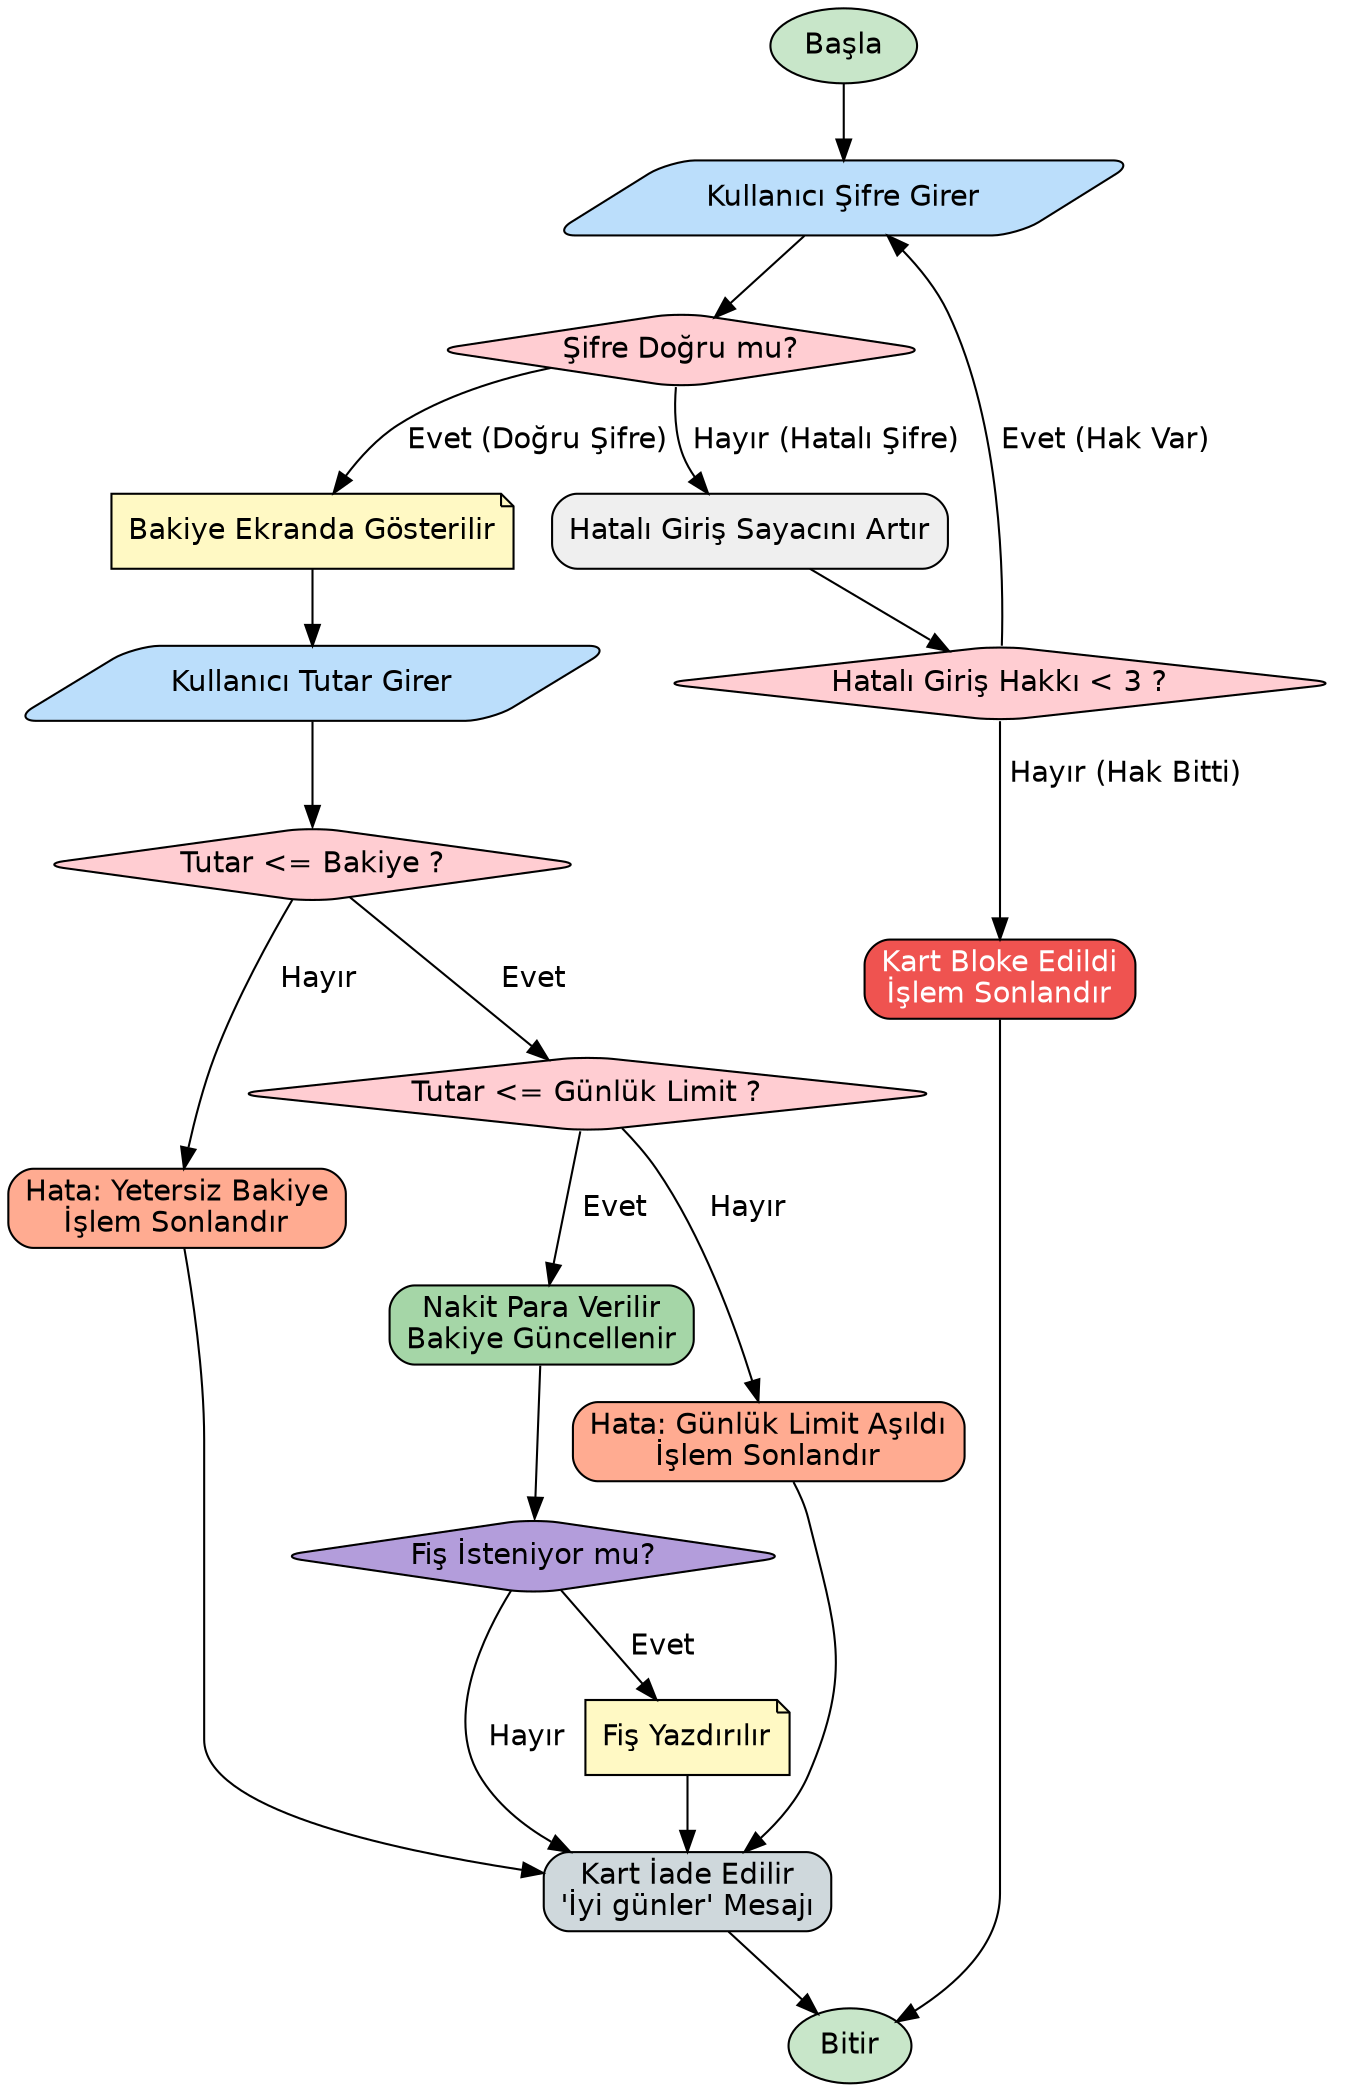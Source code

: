 digraph ATM_ParaCekme_Algoritmasi {
    // Grafik ayarları
    rankdir=TB;
    node [shape=box, style="rounded,filled", fontname="Helvetica", fillcolor="#EFEFEF"];
    edge [fontname="Helvetica"];

    // Düğüm Tanımları (Node Definitions)
    Basla [label="Başla", shape=ellipse, fillcolor="#C8E6C9"];
    SifreGir [label="Kullanıcı Şifre Girer", shape=parallelogram, fillcolor="#BBDEFB"];
    SifreKontrol [label="Şifre Doğru mu?", shape=diamond, fillcolor="#FFCDD2"];
    
    HataSayaciniArtir [label="Hatalı Giriş Sayacını Artır"];
    HataHakkiKontrol [label="Hatalı Giriş Hakkı < 3 ?", shape=diamond, fillcolor="#FFCDD2"];
    KartBloke [label="Kart Bloke Edildi\nİşlem Sonlandır", shape=box, fillcolor="#EF5350", fontcolor=white];
    
    BakiyeGoster [label="Bakiye Ekranda Gösterilir", shape=note, fillcolor="#FFF9C4"];
    TutarGir [label="Kullanıcı Tutar Girer", shape=parallelogram, fillcolor="#BBDEFB"];
    BakiyeKontrol [label="Tutar <= Bakiye ?", shape=diamond, fillcolor="#FFCDD2"];
    
    YetersizBakiye [label="Hata: Yetersiz Bakiye\nİşlem Sonlandır", shape=box, fillcolor="#FFAB91"];
    
    LimitKontrol [label="Tutar <= Günlük Limit ?", shape=diamond, fillcolor="#FFCDD2"];
    LimitAsimi [label="Hata: Günlük Limit Aşıldı\nİşlem Sonlandır", shape=box, fillcolor="#FFAB91"];
    
    ParayiVer [label="Nakit Para Verilir\nBakiye Güncellenir", fillcolor="#A5D6A7"];
    FisSor [label="Fiş İsteniyor mu?", shape=diamond, fillcolor="#B39DDB"];
    FisYazdir [label="Fiş Yazdırılır", shape=note, fillcolor="#FFF9C4"];
    
    SonMesaj [label="Kart İade Edilir\n'İyi günler' Mesajı", fillcolor="#CFD8DC"];
    Bitir [label="Bitir", shape=ellipse, fillcolor="#C8E6C9"];

    // Akış Bağlantıları (Edges)
    Basla -> SifreGir;
    
    // Şifre kontrol döngüsü
    SifreGir -> SifreKontrol;
    SifreKontrol -> HataSayaciniArtir [label=" Hayır (Hatalı Şifre)"];
    HataSayaciniArtir -> HataHakkiKontrol;
    HataHakkiKontrol -> KartBloke [label=" Hayır (Hak Bitti)"];
    HataHakkiKontrol -> SifreGir [label=" Evet (Hak Var)"];
    
    // Ana işlem akışı
    SifreKontrol -> BakiyeGoster [label=" Evet (Doğru Şifre)"];
    BakiyeGoster -> TutarGir;
    TutarGir -> BakiyeKontrol;
    
    BakiyeKontrol -> YetersizBakiye [label=" Hayır"];
    YetersizBakiye -> SonMesaj;
    
    BakiyeKontrol -> LimitKontrol [label=" Evet"];
    LimitKontrol -> LimitAsimi [label=" Hayır"];
    LimitAsimi -> SonMesaj;
    
    LimitKontrol -> ParayiVer [label=" Evet"];
    ParayiVer -> FisSor;
    
    FisSor -> FisYazdir [label=" Evet"];
    FisSor -> SonMesaj [label=" Hayır"];
    FisYazdir -> SonMesaj;
    
    // Sonlandırma
    KartBloke -> Bitir;
    SonMesaj -> Bitir;
}
